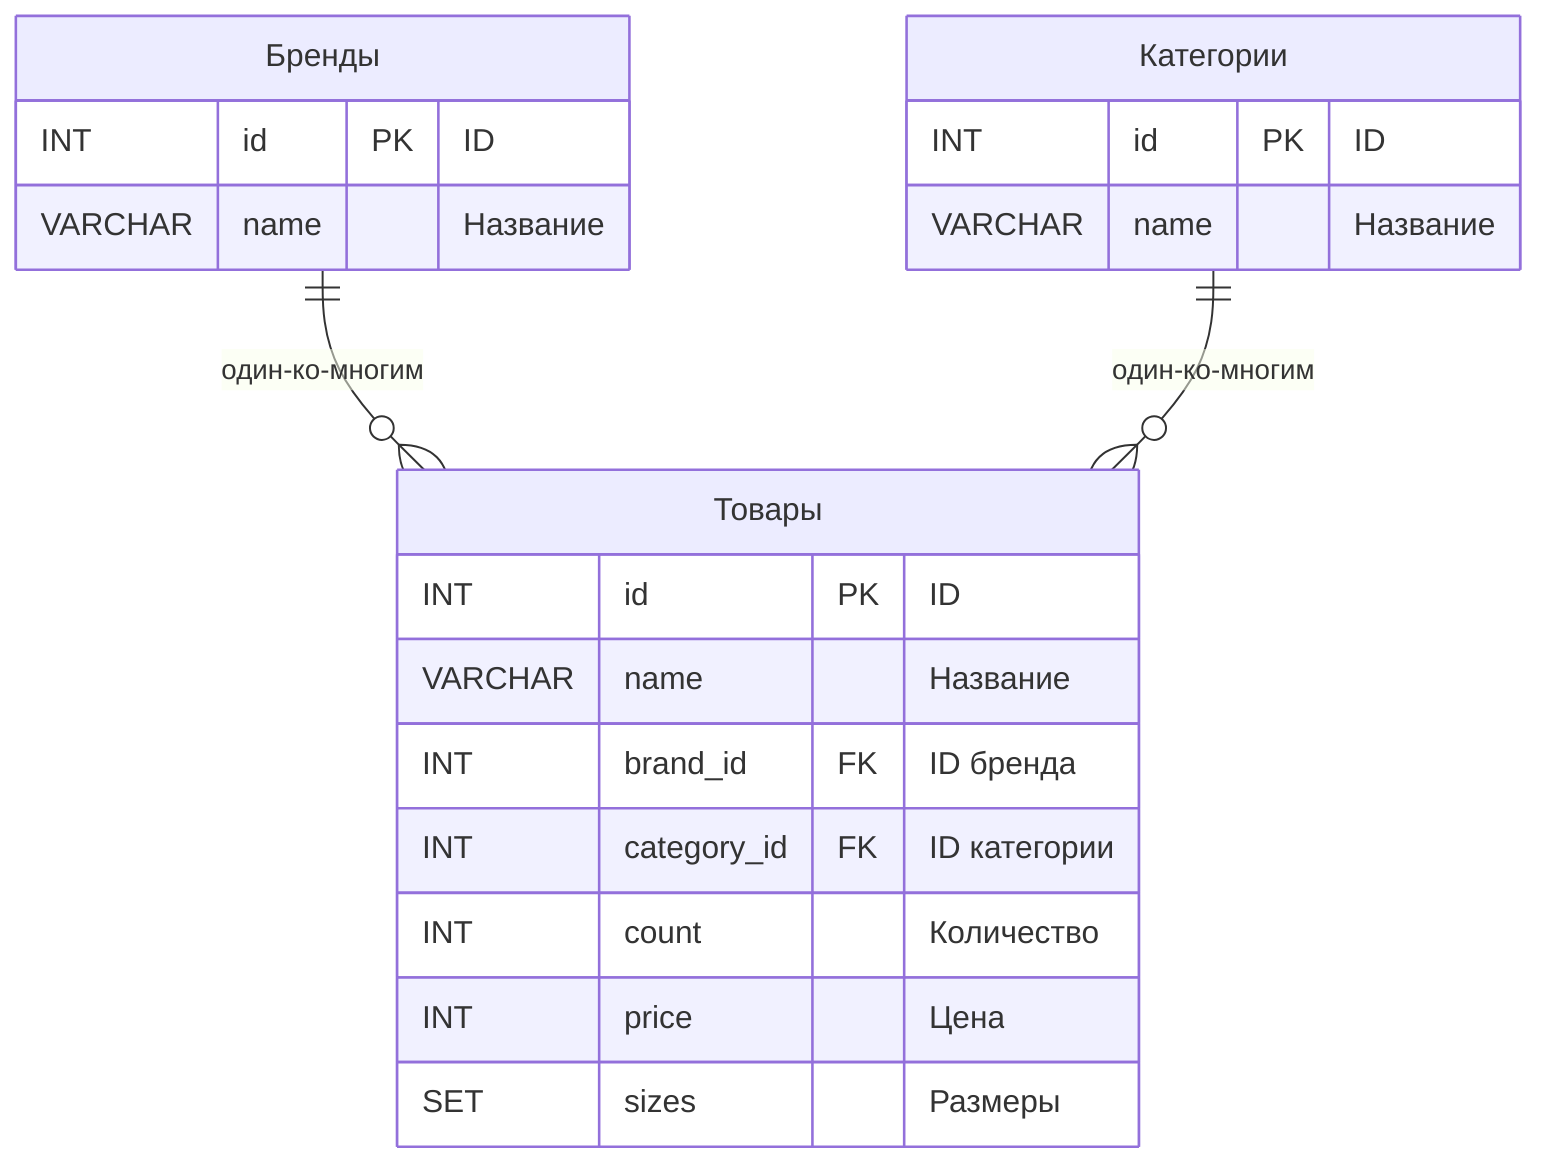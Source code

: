 erDiagram
  brands["Бренды"] {
    INT id PK "ID"
    VARCHAR name "Название"
  }
  categories["Категории"] {
    INT id PK "ID"
    VARCHAR name "Название"
  }
  products["Товары"] {
    INT id PK "ID"
    VARCHAR name "Название"
    INT brand_id FK "ID бренда"
    INT category_id FK "ID категории"
    INT count "Количество"
    INT price "Цена"
    SET sizes "Размеры"
  }
  brands ||--o{ products : "один-ко-многим"
  categories ||--o{ products : "один-ко-многим"